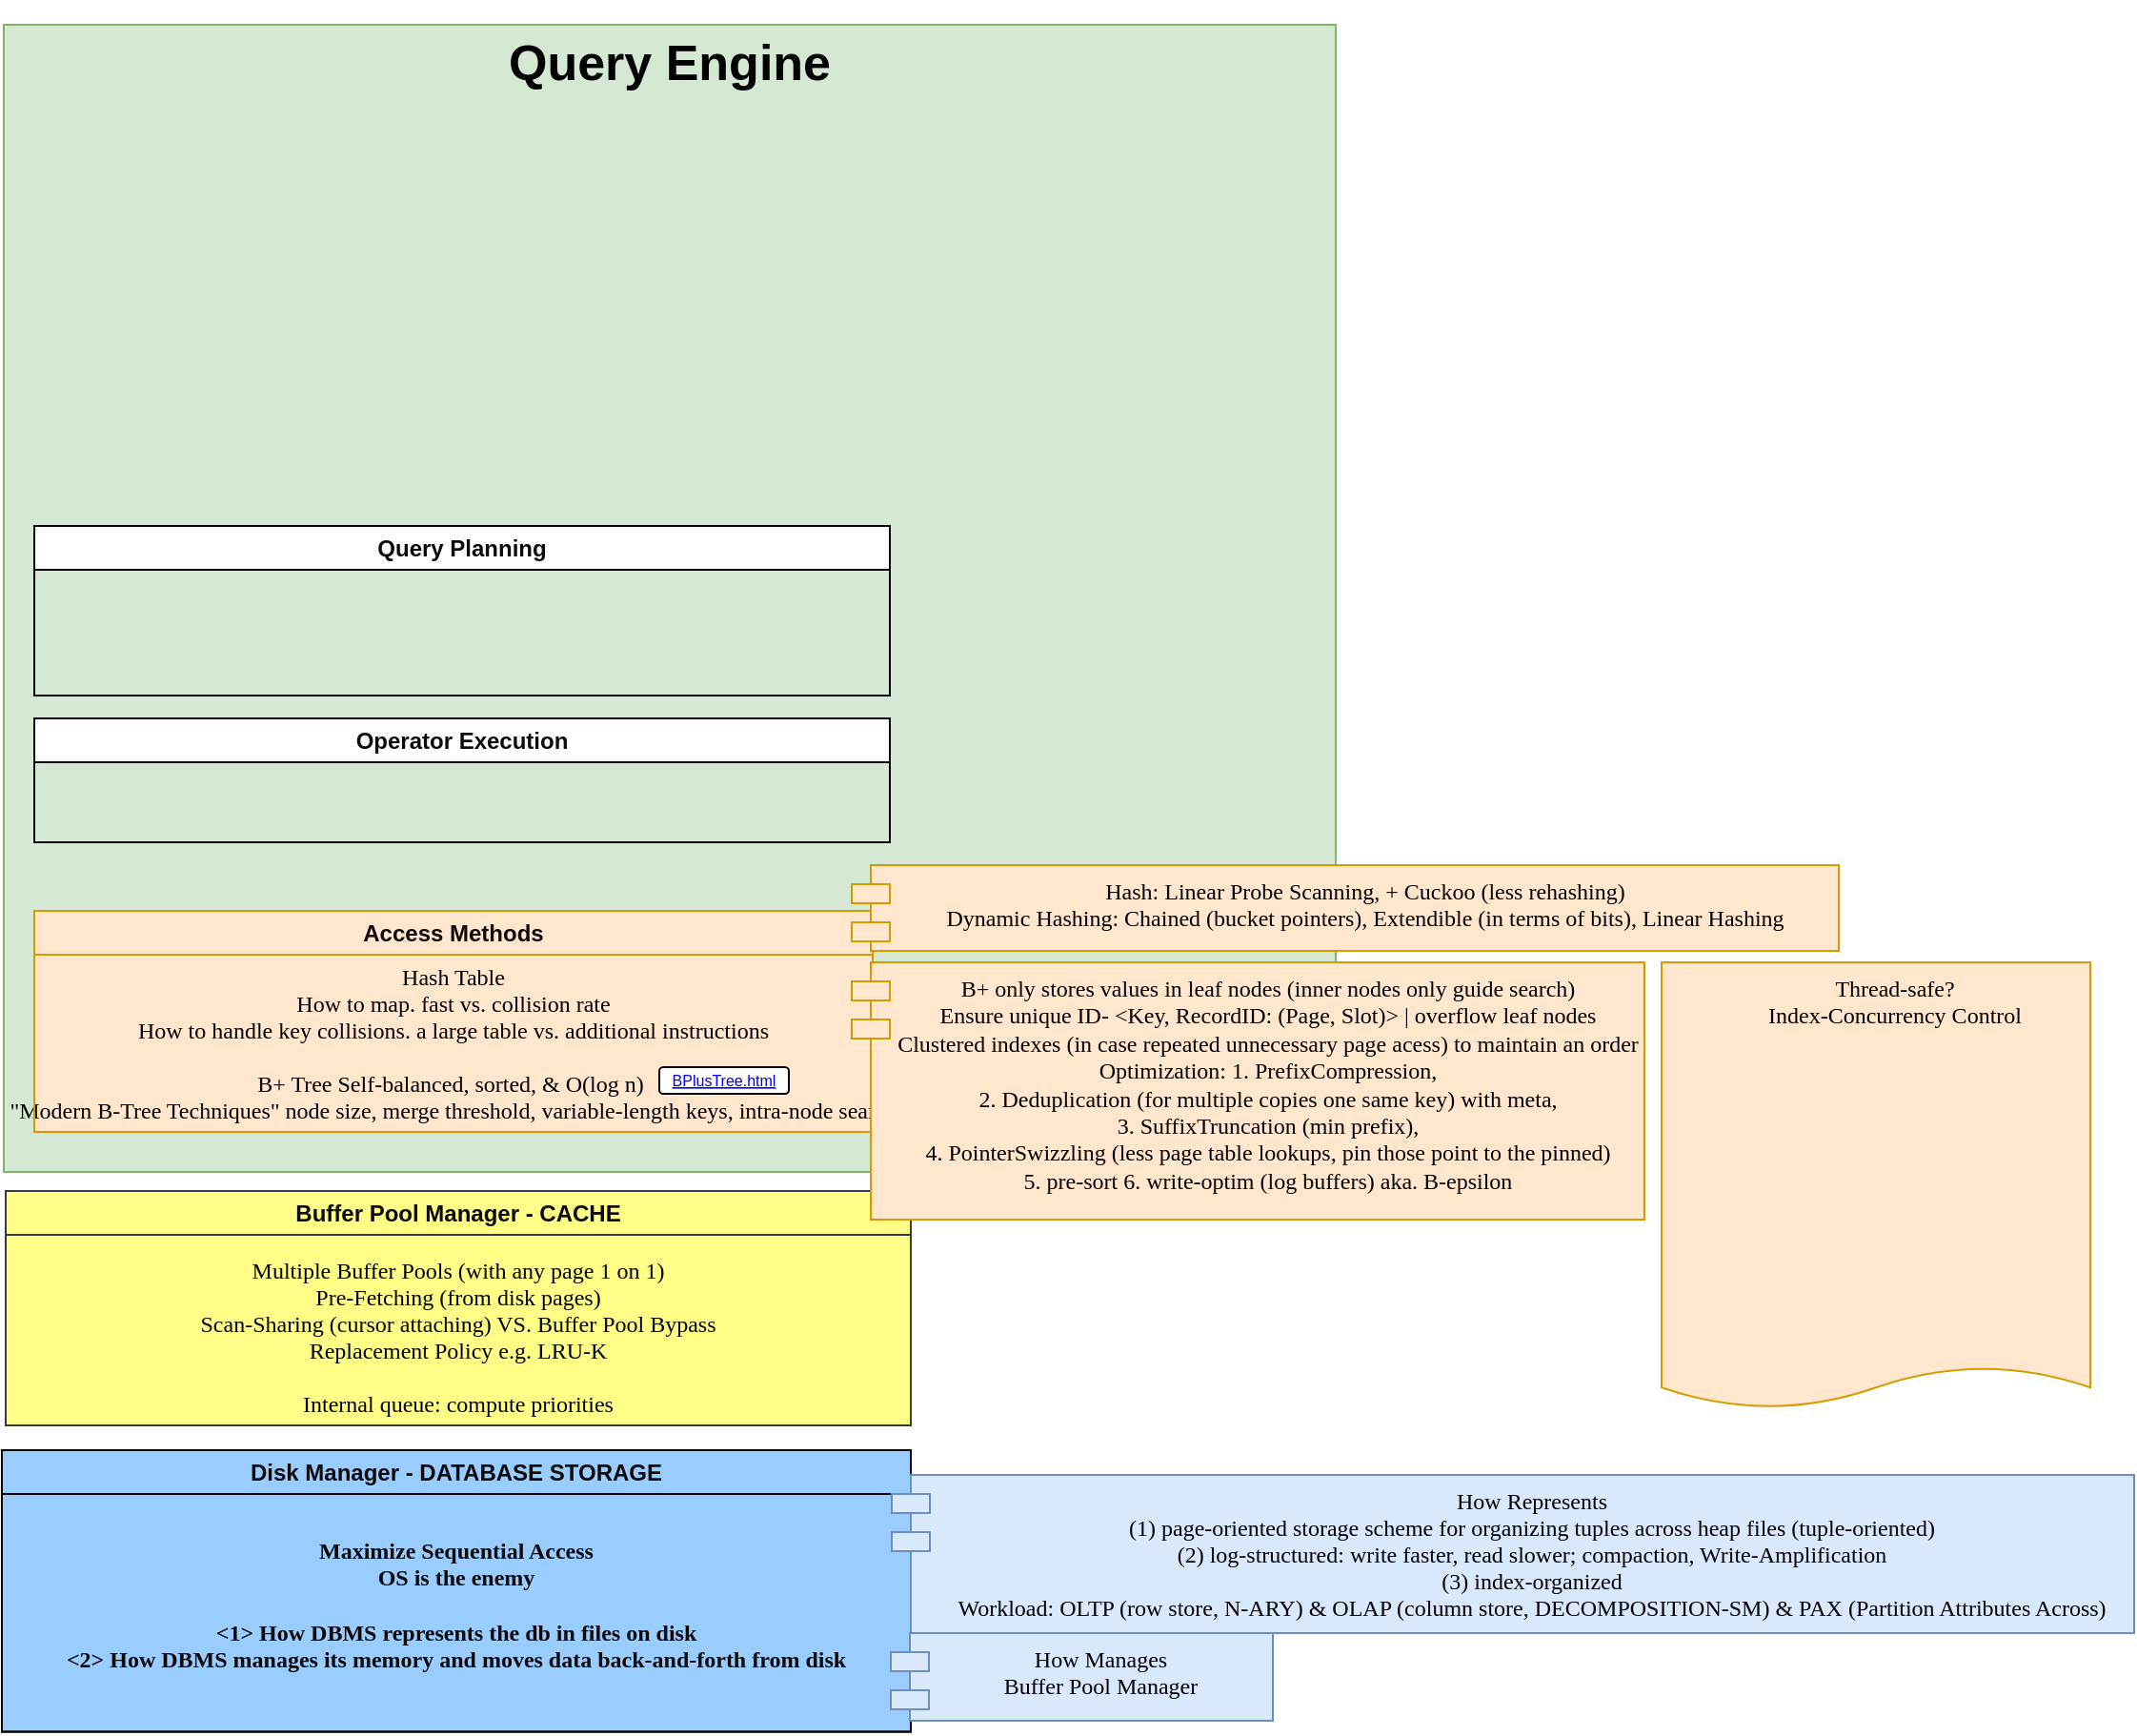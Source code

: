 <mxfile>
    <diagram id="AxyMZ-5-oZ095IYz01uQ" name="Page-1">
        <mxGraphModel dx="1570" dy="912" grid="0" gridSize="10" guides="1" tooltips="1" connect="1" arrows="1" fold="1" page="0" pageScale="1" pageWidth="850" pageHeight="1100" math="0" shadow="0">
            <root>
                <mxCell id="0"/>
                <mxCell id="1" parent="0"/>
                <mxCell id="21" value="&lt;h1&gt;&lt;font face=&quot;Helvetica&quot;&gt;Query Engine&lt;/font&gt;&lt;/h1&gt;&lt;font face=&quot;Helvetica&quot;&gt;&lt;br&gt;&lt;br&gt;&lt;br&gt;&lt;br&gt;&lt;br&gt;&lt;br&gt;&lt;br&gt;&lt;br&gt;&lt;br&gt;&lt;br&gt;&lt;br&gt;&lt;br&gt;&lt;br&gt;&lt;br&gt;&lt;br&gt;&lt;br&gt;&lt;br&gt;&lt;br&gt;&lt;br&gt;&lt;br&gt;&lt;br&gt;&lt;br&gt;&lt;br&gt;&lt;br&gt;&lt;br&gt;&lt;br&gt;&lt;br&gt;&lt;br&gt;&lt;br&gt;&lt;br&gt;&lt;br&gt;&lt;br&gt;&lt;br&gt;&lt;br&gt;&lt;br&gt;&lt;br&gt;&lt;/font&gt;" style="rounded=0;whiteSpace=wrap;html=1;shadow=0;fontFamily=Times New Roman;fontSize=13;fillColor=#d5e8d4;strokeColor=#82b366;" parent="1" vertex="1">
                    <mxGeometry x="237" y="162" width="699" height="602" as="geometry"/>
                </mxCell>
                <mxCell id="7" value="&lt;span style=&quot;caret-color: rgb(0, 0, 0); font-weight: 400; text-align: start;&quot; data-lucid-content=&quot;{&amp;quot;t&amp;quot;:&amp;quot;Operator Execution&amp;quot;,&amp;quot;m&amp;quot;:[{&amp;quot;s&amp;quot;:0,&amp;quot;n&amp;quot;:&amp;quot;a&amp;quot;,&amp;quot;v&amp;quot;:&amp;quot;left&amp;quot;},{&amp;quot;s&amp;quot;:0,&amp;quot;n&amp;quot;:&amp;quot;fc&amp;quot;,&amp;quot;v&amp;quot;:&amp;quot;Bold&amp;quot;,&amp;quot;e&amp;quot;:18},{&amp;quot;s&amp;quot;:0,&amp;quot;n&amp;quot;:&amp;quot;fid&amp;quot;,&amp;quot;v&amp;quot;:5,&amp;quot;e&amp;quot;:18},{&amp;quot;s&amp;quot;:0,&amp;quot;n&amp;quot;:&amp;quot;b&amp;quot;,&amp;quot;v&amp;quot;:true,&amp;quot;e&amp;quot;:18},{&amp;quot;s&amp;quot;:0,&amp;quot;n&amp;quot;:&amp;quot;s&amp;quot;,&amp;quot;v&amp;quot;:40,&amp;quot;e&amp;quot;:18},{&amp;quot;s&amp;quot;:0,&amp;quot;n&amp;quot;:&amp;quot;c&amp;quot;,&amp;quot;v&amp;quot;:&amp;quot;#0e0a0aff&amp;quot;,&amp;quot;e&amp;quot;:18}]}&quot; data-lucid-type=&quot;application/vnd.lucid.text&quot;&gt;&lt;span style=&quot;font-weight: bold; color: rgb(14, 10, 10);&quot;&gt;&lt;font style=&quot;font-size: 12px;&quot;&gt;Operator Execution&lt;/font&gt;&lt;/span&gt;&lt;/span&gt;" style="swimlane;whiteSpace=wrap;html=1;" parent="1" vertex="1">
                    <mxGeometry x="253" y="526" width="449" height="65" as="geometry"/>
                </mxCell>
                <mxCell id="11" value="" style="group" parent="1" vertex="1" connectable="0">
                    <mxGeometry x="236" y="910" width="477" height="149" as="geometry"/>
                </mxCell>
                <mxCell id="10" value="&lt;span style=&quot;caret-color: rgb(0, 0, 0); text-align: start;&quot; data-lucid-content=&quot;{&amp;quot;t&amp;quot;:&amp;quot;Maximize Sequential Access\nOS is the enemy&amp;quot;,&amp;quot;m&amp;quot;:[{&amp;quot;s&amp;quot;:0,&amp;quot;n&amp;quot;:&amp;quot;a&amp;quot;,&amp;quot;v&amp;quot;:&amp;quot;left&amp;quot;},{&amp;quot;s&amp;quot;:0,&amp;quot;n&amp;quot;:&amp;quot;b&amp;quot;,&amp;quot;v&amp;quot;:true,&amp;quot;e&amp;quot;:42},{&amp;quot;s&amp;quot;:0,&amp;quot;n&amp;quot;:&amp;quot;c&amp;quot;,&amp;quot;v&amp;quot;:&amp;quot;#0e0a0aff&amp;quot;,&amp;quot;e&amp;quot;:42},{&amp;quot;s&amp;quot;:0,&amp;quot;n&amp;quot;:&amp;quot;f&amp;quot;,&amp;quot;v&amp;quot;:&amp;quot;Bergamo Std&amp;quot;,&amp;quot;e&amp;quot;:42},{&amp;quot;s&amp;quot;:0,&amp;quot;n&amp;quot;:&amp;quot;fc&amp;quot;,&amp;quot;v&amp;quot;:&amp;quot;Bold&amp;quot;,&amp;quot;e&amp;quot;:42},{&amp;quot;s&amp;quot;:0,&amp;quot;n&amp;quot;:&amp;quot;fid&amp;quot;,&amp;quot;v&amp;quot;:219,&amp;quot;e&amp;quot;:42},{&amp;quot;s&amp;quot;:0,&amp;quot;n&amp;quot;:&amp;quot;s&amp;quot;,&amp;quot;v&amp;quot;:37.778,&amp;quot;e&amp;quot;:42},{&amp;quot;s&amp;quot;:27,&amp;quot;n&amp;quot;:&amp;quot;a&amp;quot;,&amp;quot;v&amp;quot;:&amp;quot;left&amp;quot;}]}&quot; data-lucid-type=&quot;application/vnd.lucid.text&quot;&gt;&lt;font face=&quot;Times New Roman&quot; style=&quot;font-size: 12px;&quot;&gt;&lt;span style=&quot;font-weight: bold; color: rgb(14, 10, 10);&quot;&gt;&lt;br&gt;Maximize Sequential Access&lt;br&gt;&lt;/span&gt;&lt;span style=&quot;font-weight: bold; color: rgb(14, 10, 10);&quot;&gt;OS is the enemy&lt;br&gt;&lt;br&gt;&amp;lt;1&amp;gt; How DBMS represents the db in files on disk&lt;br&gt;&amp;lt;2&amp;gt; How DBMS manages its memory and moves data back-and-forth from disk&lt;br&gt;&lt;/span&gt;&lt;/font&gt;&lt;/span&gt;" style="rounded=0;whiteSpace=wrap;html=1;fillColor=#99CCFF;" parent="11" vertex="1">
                    <mxGeometry width="477" height="147.779" as="geometry"/>
                </mxCell>
                <mxCell id="5" value="&lt;span style=&quot;caret-color: rgb(0, 0, 0); font-weight: 400; text-align: start;&quot; data-lucid-content=&quot;{&amp;quot;t&amp;quot;:&amp;quot;Disk Manager - DATABASE STORAGE&amp;quot;,&amp;quot;m&amp;quot;:[{&amp;quot;s&amp;quot;:0,&amp;quot;n&amp;quot;:&amp;quot;a&amp;quot;,&amp;quot;v&amp;quot;:&amp;quot;left&amp;quot;},{&amp;quot;s&amp;quot;:0,&amp;quot;n&amp;quot;:&amp;quot;b&amp;quot;,&amp;quot;v&amp;quot;:true,&amp;quot;e&amp;quot;:31},{&amp;quot;s&amp;quot;:0,&amp;quot;n&amp;quot;:&amp;quot;c&amp;quot;,&amp;quot;v&amp;quot;:&amp;quot;#0e0a0aff&amp;quot;,&amp;quot;e&amp;quot;:31},{&amp;quot;s&amp;quot;:0,&amp;quot;n&amp;quot;:&amp;quot;fc&amp;quot;,&amp;quot;v&amp;quot;:&amp;quot;Bold&amp;quot;,&amp;quot;e&amp;quot;:31},{&amp;quot;s&amp;quot;:0,&amp;quot;n&amp;quot;:&amp;quot;fid&amp;quot;,&amp;quot;v&amp;quot;:5,&amp;quot;e&amp;quot;:31},{&amp;quot;s&amp;quot;:0,&amp;quot;n&amp;quot;:&amp;quot;s&amp;quot;,&amp;quot;v&amp;quot;:44.444,&amp;quot;e&amp;quot;:31}]}&quot; data-lucid-type=&quot;application/vnd.lucid.text&quot;&gt;&lt;span style=&quot;font-weight: bold; color: rgb(14, 10, 10);&quot;&gt;&lt;font style=&quot;font-size: 12px;&quot;&gt;Disk Manager - DATABASE STORAGE&lt;/font&gt;&lt;/span&gt;&lt;/span&gt;" style="swimlane;whiteSpace=wrap;html=1;fillColor=#99CCFF;shadow=0;" parent="11" vertex="1">
                    <mxGeometry width="477" height="147.779" as="geometry">
                        <mxRectangle width="251" height="26" as="alternateBounds"/>
                    </mxGeometry>
                </mxCell>
                <mxCell id="14" value="How Represents&#10;(1) page-oriented storage scheme for organizing tuples across heap files (tuple-oriented)&#10;(2) log-structured: write faster, read slower; compaction, Write-Amplification&#10;(3) index-organized&#10;Workload: OLTP (row store, N-ARY) &amp; OLAP (column store, DECOMPOSITION-SM) &amp; PAX (Partition Attributes Across)" style="shape=module;align=left;spacingLeft=20;align=center;verticalAlign=top;fontFamily=Times New Roman;fillColor=#dae8fc;strokeColor=#6c8ebf;" parent="1" vertex="1">
                    <mxGeometry x="703" y="923" width="652" height="83" as="geometry"/>
                </mxCell>
                <mxCell id="15" value="How Manages&#10;Buffer Pool Manager" style="shape=module;align=left;spacingLeft=20;align=center;verticalAlign=top;fontFamily=Times New Roman;fillColor=#dae8fc;strokeColor=#6c8ebf;" parent="1" vertex="1">
                    <mxGeometry x="702.5" y="1006" width="200.5" height="46" as="geometry"/>
                </mxCell>
                <mxCell id="20" value="" style="group" parent="1" vertex="1" connectable="0">
                    <mxGeometry x="238" y="774" width="475" height="123" as="geometry"/>
                </mxCell>
                <mxCell id="16" value="&#10;&#10;Multiple Buffer Pools (with any page 1 on 1)&#10;Pre-Fetching (from disk pages)&#10;Scan-Sharing (cursor attaching) VS. Buffer Pool Bypass&#10;Replacement Policy e.g. LRU-K&#10;&#10;Internal queue: compute priorities" style="group;fillColor=#ffff88;strokeColor=#36393d;shadow=0;container=0;fontFamily=Times New Roman;" parent="20" vertex="1" connectable="0">
                    <mxGeometry width="475" height="123" as="geometry"/>
                </mxCell>
                <mxCell id="18" value="&lt;span style=&quot;color: rgb(14, 10, 10); text-align: start; caret-color: rgb(0, 0, 0);&quot;&gt;Buffer Pool Manager - CACHE&lt;/span&gt;" style="swimlane;whiteSpace=wrap;html=1;fillColor=#ffff88;shadow=0;strokeColor=#36393d;" parent="20" vertex="1">
                    <mxGeometry width="475" height="123" as="geometry">
                        <mxRectangle width="251" height="26" as="alternateBounds"/>
                    </mxGeometry>
                </mxCell>
                <mxCell id="8" value="&lt;span style=&quot;caret-color: rgb(0, 0, 0); font-weight: 400; text-align: start;&quot; data-lucid-content=&quot;{&amp;quot;t&amp;quot;:&amp;quot;Operator Execution&amp;quot;,&amp;quot;m&amp;quot;:[{&amp;quot;s&amp;quot;:0,&amp;quot;n&amp;quot;:&amp;quot;a&amp;quot;,&amp;quot;v&amp;quot;:&amp;quot;left&amp;quot;},{&amp;quot;s&amp;quot;:0,&amp;quot;n&amp;quot;:&amp;quot;fc&amp;quot;,&amp;quot;v&amp;quot;:&amp;quot;Bold&amp;quot;,&amp;quot;e&amp;quot;:18},{&amp;quot;s&amp;quot;:0,&amp;quot;n&amp;quot;:&amp;quot;fid&amp;quot;,&amp;quot;v&amp;quot;:5,&amp;quot;e&amp;quot;:18},{&amp;quot;s&amp;quot;:0,&amp;quot;n&amp;quot;:&amp;quot;b&amp;quot;,&amp;quot;v&amp;quot;:true,&amp;quot;e&amp;quot;:18},{&amp;quot;s&amp;quot;:0,&amp;quot;n&amp;quot;:&amp;quot;s&amp;quot;,&amp;quot;v&amp;quot;:40,&amp;quot;e&amp;quot;:18},{&amp;quot;s&amp;quot;:0,&amp;quot;n&amp;quot;:&amp;quot;c&amp;quot;,&amp;quot;v&amp;quot;:&amp;quot;#0e0a0aff&amp;quot;,&amp;quot;e&amp;quot;:18}]}&quot; data-lucid-type=&quot;application/vnd.lucid.text&quot;&gt;&lt;span style=&quot;font-weight: bold; color: rgb(14, 10, 10);&quot;&gt;&lt;font style=&quot;font-size: 12px;&quot;&gt;Query Planning&lt;/font&gt;&lt;/span&gt;&lt;/span&gt;" style="swimlane;whiteSpace=wrap;html=1;" parent="1" vertex="1">
                    <mxGeometry x="253" y="425" width="449" height="89" as="geometry"/>
                </mxCell>
                <mxCell id="22" value="" style="group;fillColor=#ffe6cc;strokeColor=#d79b00;" parent="1" vertex="1" connectable="0">
                    <mxGeometry x="253" y="627" width="440" height="116" as="geometry"/>
                </mxCell>
                <mxCell id="23" value="Hash Table&#10;How to map. fast vs. collision rate&#10;How to handle key collisions. a large table vs. additional instructions&#10;&#10;B+ Tree Self-balanced, sorted, &amp; O(log n) &#10;&quot;Modern B-Tree Techniques&quot; node size, merge threshold, variable-length keys, intra-node search" style="group;fillColor=#ffe6cc;strokeColor=#d79b00;shadow=0;container=0;fontFamily=Times New Roman;" parent="22" vertex="1" connectable="0">
                    <mxGeometry y="21.091" width="440" height="94.909" as="geometry"/>
                </mxCell>
                <mxCell id="24" value="&lt;span style=&quot;color: rgb(14, 10, 10); text-align: start; caret-color: rgb(0, 0, 0);&quot;&gt;Access Methods&lt;/span&gt;" style="swimlane;whiteSpace=wrap;html=1;fillColor=#ffe6cc;shadow=0;strokeColor=#d79b00;" parent="22" vertex="1">
                    <mxGeometry width="440" height="116.0" as="geometry">
                        <mxRectangle width="251" height="26" as="alternateBounds"/>
                    </mxGeometry>
                </mxCell>
                <UserObject label="BPlusTree.html" link="https://www.cs.usfca.edu/~galles/visualization/BPlusTree.html" id="27">
                    <mxCell style="fontColor=#0000EE;fontStyle=4;rounded=1;overflow=hidden;spacing=10;fontSize=8;" vertex="1" parent="24">
                        <mxGeometry x="328" y="82" width="68" height="14" as="geometry"/>
                    </mxCell>
                </UserObject>
                <mxCell id="25" value="Hash: Linear Probe Scanning, + Cuckoo (less rehashing)&lt;br&gt;Dynamic Hashing: Chained (bucket pointers), Extendible (in terms of bits), Linear Hashing" style="shape=module;align=left;spacingLeft=20;align=center;verticalAlign=top;fontFamily=Times New Roman;fillColor=#ffe6cc;strokeColor=#d79b00;html=1;" parent="1" vertex="1">
                    <mxGeometry x="682" y="603" width="518" height="45" as="geometry"/>
                </mxCell>
                <mxCell id="26" value="B+ only stores values in leaf nodes (inner nodes only guide search)&lt;br&gt;Ensure unique ID- &amp;lt;Key, RecordID: (Page, Slot)&amp;gt; | overflow leaf nodes&lt;br&gt;Clustered indexes (in case repeated unnecessary page acess) to maintain an order&lt;br&gt;Optimization: 1. PrefixCompression, &lt;br&gt;2. Deduplication (for multiple copies one same key) with meta,&lt;br&gt;3. SuffixTruncation (min prefix), &lt;br&gt;4. PointerSwizzling (less page table lookups, pin those point to the pinned) &lt;br&gt;5. pre-sort 6. write-optim (log buffers) aka. B-epsilon" style="shape=module;align=left;spacingLeft=20;align=center;verticalAlign=top;fontFamily=Times New Roman;fillColor=#ffe6cc;strokeColor=#d79b00;html=1;" parent="1" vertex="1">
                    <mxGeometry x="682" y="654" width="416" height="135" as="geometry"/>
                </mxCell>
                <mxCell id="28" value="&lt;font style=&quot;font-size: 12px;&quot;&gt;Thread-safe?&lt;br&gt;Index-Concurrency Control&lt;br&gt;&lt;/font&gt;" style="shape=document;whiteSpace=wrap;html=1;boundedLbl=1;fontFamily=Times New Roman;verticalAlign=top;fillColor=#ffe6cc;strokeColor=#d79b00;spacingLeft=20;fontSize=8;size=0.093;" vertex="1" parent="1">
                    <mxGeometry x="1107" y="654" width="225" height="234" as="geometry"/>
                </mxCell>
            </root>
        </mxGraphModel>
    </diagram>
</mxfile>